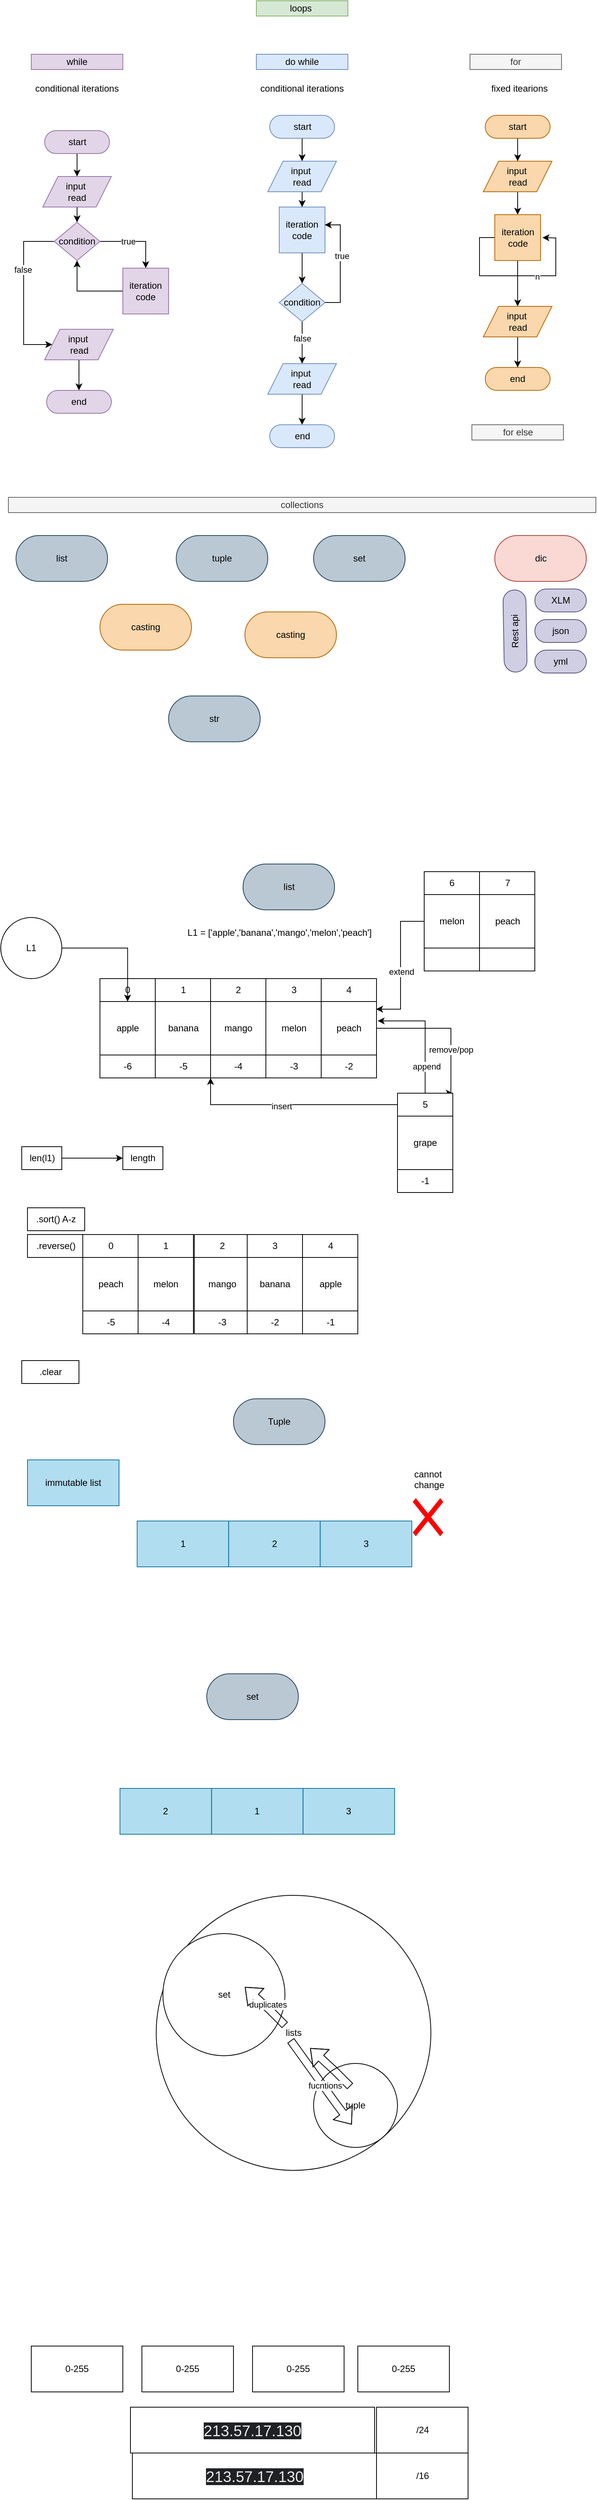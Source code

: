 <mxfile version="26.0.4">
  <diagram name="Page-1" id="ZR2IBsVLnwtf3MsfpTM8">
    <mxGraphModel dx="2389" dy="1680" grid="1" gridSize="10" guides="1" tooltips="1" connect="1" arrows="1" fold="1" page="1" pageScale="1" pageWidth="850" pageHeight="1100" math="0" shadow="0">
      <root>
        <mxCell id="0" />
        <mxCell id="1" parent="0" />
        <mxCell id="Z99bt3ekidvF5mvnGr2a-1" value="loops&amp;nbsp;" style="rounded=0;whiteSpace=wrap;html=1;fillColor=#d5e8d4;strokeColor=#82b366;" vertex="1" parent="1">
          <mxGeometry x="365" y="20" width="120" height="20" as="geometry" />
        </mxCell>
        <mxCell id="Z99bt3ekidvF5mvnGr2a-2" value="while" style="rounded=0;whiteSpace=wrap;html=1;fillColor=#e1d5e7;strokeColor=#9673a6;" vertex="1" parent="1">
          <mxGeometry x="70" y="90" width="120" height="20" as="geometry" />
        </mxCell>
        <mxCell id="Z99bt3ekidvF5mvnGr2a-3" value="do while" style="rounded=0;whiteSpace=wrap;html=1;fillColor=#dae8fc;strokeColor=#6c8ebf;" vertex="1" parent="1">
          <mxGeometry x="365" y="90" width="120" height="20" as="geometry" />
        </mxCell>
        <mxCell id="Z99bt3ekidvF5mvnGr2a-4" value="for" style="rounded=0;whiteSpace=wrap;html=1;fillColor=#f5f5f5;strokeColor=#666666;fontColor=#333333;" vertex="1" parent="1">
          <mxGeometry x="645" y="90" width="120" height="20" as="geometry" />
        </mxCell>
        <mxCell id="Z99bt3ekidvF5mvnGr2a-5" value="fixed itearions" style="text;html=1;align=center;verticalAlign=middle;whiteSpace=wrap;rounded=0;" vertex="1" parent="1">
          <mxGeometry x="655" y="120" width="110" height="30" as="geometry" />
        </mxCell>
        <mxCell id="Z99bt3ekidvF5mvnGr2a-6" value="conditional iterations" style="text;html=1;align=center;verticalAlign=middle;whiteSpace=wrap;rounded=0;" vertex="1" parent="1">
          <mxGeometry x="65" y="120" width="130" height="30" as="geometry" />
        </mxCell>
        <mxCell id="Z99bt3ekidvF5mvnGr2a-7" value="conditional iterations" style="text;html=1;align=center;verticalAlign=middle;whiteSpace=wrap;rounded=0;" vertex="1" parent="1">
          <mxGeometry x="360" y="120" width="130" height="30" as="geometry" />
        </mxCell>
        <mxCell id="Z99bt3ekidvF5mvnGr2a-24" style="edgeStyle=orthogonalEdgeStyle;rounded=0;orthogonalLoop=1;jettySize=auto;html=1;entryX=0.5;entryY=0;entryDx=0;entryDy=0;" edge="1" parent="1" source="Z99bt3ekidvF5mvnGr2a-9" target="Z99bt3ekidvF5mvnGr2a-10">
          <mxGeometry relative="1" as="geometry" />
        </mxCell>
        <mxCell id="Z99bt3ekidvF5mvnGr2a-9" value="start" style="rounded=1;whiteSpace=wrap;html=1;arcSize=50;fillColor=#e1d5e7;strokeColor=#9673a6;" vertex="1" parent="1">
          <mxGeometry x="87.5" y="190" width="85" height="30" as="geometry" />
        </mxCell>
        <mxCell id="Z99bt3ekidvF5mvnGr2a-22" value="" style="edgeStyle=orthogonalEdgeStyle;rounded=0;orthogonalLoop=1;jettySize=auto;html=1;" edge="1" parent="1" source="Z99bt3ekidvF5mvnGr2a-10" target="Z99bt3ekidvF5mvnGr2a-12">
          <mxGeometry relative="1" as="geometry" />
        </mxCell>
        <mxCell id="Z99bt3ekidvF5mvnGr2a-10" value="input&amp;nbsp;&lt;br&gt;read" style="shape=parallelogram;perimeter=parallelogramPerimeter;whiteSpace=wrap;html=1;fixedSize=1;fillColor=#e1d5e7;strokeColor=#9673a6;" vertex="1" parent="1">
          <mxGeometry x="85" y="250" width="90" height="40" as="geometry" />
        </mxCell>
        <mxCell id="Z99bt3ekidvF5mvnGr2a-13" style="edgeStyle=orthogonalEdgeStyle;rounded=0;orthogonalLoop=1;jettySize=auto;html=1;" edge="1" parent="1" source="Z99bt3ekidvF5mvnGr2a-12" target="Z99bt3ekidvF5mvnGr2a-14">
          <mxGeometry relative="1" as="geometry">
            <mxPoint x="210" y="380" as="targetPoint" />
          </mxGeometry>
        </mxCell>
        <mxCell id="Z99bt3ekidvF5mvnGr2a-16" value="true" style="edgeLabel;html=1;align=center;verticalAlign=middle;resizable=0;points=[];" vertex="1" connectable="0" parent="Z99bt3ekidvF5mvnGr2a-13">
          <mxGeometry x="-0.228" relative="1" as="geometry">
            <mxPoint as="offset" />
          </mxGeometry>
        </mxCell>
        <mxCell id="Z99bt3ekidvF5mvnGr2a-17" style="edgeStyle=orthogonalEdgeStyle;rounded=0;orthogonalLoop=1;jettySize=auto;html=1;entryX=0;entryY=0.5;entryDx=0;entryDy=0;" edge="1" parent="1" source="Z99bt3ekidvF5mvnGr2a-12" target="Z99bt3ekidvF5mvnGr2a-18">
          <mxGeometry relative="1" as="geometry">
            <mxPoint x="70" y="470" as="targetPoint" />
            <Array as="points">
              <mxPoint x="60" y="335" />
              <mxPoint x="60" y="470" />
            </Array>
          </mxGeometry>
        </mxCell>
        <mxCell id="Z99bt3ekidvF5mvnGr2a-19" value="false" style="edgeLabel;html=1;align=center;verticalAlign=middle;resizable=0;points=[];" vertex="1" connectable="0" parent="Z99bt3ekidvF5mvnGr2a-17">
          <mxGeometry x="-0.275" y="-1" relative="1" as="geometry">
            <mxPoint as="offset" />
          </mxGeometry>
        </mxCell>
        <mxCell id="Z99bt3ekidvF5mvnGr2a-12" value="condition" style="rhombus;whiteSpace=wrap;html=1;fillColor=#e1d5e7;strokeColor=#9673a6;" vertex="1" parent="1">
          <mxGeometry x="100" y="310" width="60" height="50" as="geometry" />
        </mxCell>
        <mxCell id="Z99bt3ekidvF5mvnGr2a-15" style="edgeStyle=orthogonalEdgeStyle;rounded=0;orthogonalLoop=1;jettySize=auto;html=1;entryX=0.5;entryY=1;entryDx=0;entryDy=0;" edge="1" parent="1" source="Z99bt3ekidvF5mvnGr2a-14" target="Z99bt3ekidvF5mvnGr2a-12">
          <mxGeometry relative="1" as="geometry" />
        </mxCell>
        <mxCell id="Z99bt3ekidvF5mvnGr2a-14" value="iteration code" style="whiteSpace=wrap;html=1;aspect=fixed;fillColor=#e1d5e7;strokeColor=#9673a6;" vertex="1" parent="1">
          <mxGeometry x="190" y="370" width="60" height="60" as="geometry" />
        </mxCell>
        <mxCell id="Z99bt3ekidvF5mvnGr2a-21" value="" style="edgeStyle=orthogonalEdgeStyle;rounded=0;orthogonalLoop=1;jettySize=auto;html=1;" edge="1" parent="1" source="Z99bt3ekidvF5mvnGr2a-18" target="Z99bt3ekidvF5mvnGr2a-20">
          <mxGeometry relative="1" as="geometry" />
        </mxCell>
        <mxCell id="Z99bt3ekidvF5mvnGr2a-18" value="input&amp;nbsp;&lt;br&gt;read" style="shape=parallelogram;perimeter=parallelogramPerimeter;whiteSpace=wrap;html=1;fixedSize=1;fillColor=#e1d5e7;strokeColor=#9673a6;" vertex="1" parent="1">
          <mxGeometry x="87.5" y="450" width="90" height="40" as="geometry" />
        </mxCell>
        <mxCell id="Z99bt3ekidvF5mvnGr2a-20" value="end" style="rounded=1;whiteSpace=wrap;html=1;arcSize=50;fillColor=#e1d5e7;strokeColor=#9673a6;" vertex="1" parent="1">
          <mxGeometry x="90" y="530" width="85" height="30" as="geometry" />
        </mxCell>
        <mxCell id="Z99bt3ekidvF5mvnGr2a-25" style="edgeStyle=orthogonalEdgeStyle;rounded=0;orthogonalLoop=1;jettySize=auto;html=1;entryX=0.5;entryY=0;entryDx=0;entryDy=0;" edge="1" parent="1" source="Z99bt3ekidvF5mvnGr2a-26" target="Z99bt3ekidvF5mvnGr2a-28">
          <mxGeometry relative="1" as="geometry" />
        </mxCell>
        <mxCell id="Z99bt3ekidvF5mvnGr2a-26" value="start" style="rounded=1;whiteSpace=wrap;html=1;arcSize=50;fillColor=#dae8fc;strokeColor=#6c8ebf;" vertex="1" parent="1">
          <mxGeometry x="382.5" y="170" width="85" height="30" as="geometry" />
        </mxCell>
        <mxCell id="Z99bt3ekidvF5mvnGr2a-39" style="edgeStyle=orthogonalEdgeStyle;rounded=0;orthogonalLoop=1;jettySize=auto;html=1;entryX=0.5;entryY=0;entryDx=0;entryDy=0;" edge="1" parent="1" source="Z99bt3ekidvF5mvnGr2a-28" target="Z99bt3ekidvF5mvnGr2a-35">
          <mxGeometry relative="1" as="geometry" />
        </mxCell>
        <mxCell id="Z99bt3ekidvF5mvnGr2a-28" value="input&amp;nbsp;&lt;br&gt;read" style="shape=parallelogram;perimeter=parallelogramPerimeter;whiteSpace=wrap;html=1;fixedSize=1;fillColor=#dae8fc;strokeColor=#6c8ebf;" vertex="1" parent="1">
          <mxGeometry x="380" y="230" width="90" height="40" as="geometry" />
        </mxCell>
        <mxCell id="Z99bt3ekidvF5mvnGr2a-45" style="edgeStyle=orthogonalEdgeStyle;rounded=0;orthogonalLoop=1;jettySize=auto;html=1;entryX=0.5;entryY=0;entryDx=0;entryDy=0;" edge="1" parent="1" source="Z99bt3ekidvF5mvnGr2a-33" target="Z99bt3ekidvF5mvnGr2a-37">
          <mxGeometry relative="1" as="geometry" />
        </mxCell>
        <mxCell id="Z99bt3ekidvF5mvnGr2a-46" value="false" style="edgeLabel;html=1;align=center;verticalAlign=middle;resizable=0;points=[];" vertex="1" connectable="0" parent="Z99bt3ekidvF5mvnGr2a-45">
          <mxGeometry x="-0.224" relative="1" as="geometry">
            <mxPoint as="offset" />
          </mxGeometry>
        </mxCell>
        <mxCell id="Z99bt3ekidvF5mvnGr2a-33" value="condition" style="rhombus;whiteSpace=wrap;html=1;fillColor=#dae8fc;strokeColor=#6c8ebf;" vertex="1" parent="1">
          <mxGeometry x="395" y="390" width="60" height="50" as="geometry" />
        </mxCell>
        <mxCell id="Z99bt3ekidvF5mvnGr2a-41" style="edgeStyle=orthogonalEdgeStyle;rounded=0;orthogonalLoop=1;jettySize=auto;html=1;entryX=0.5;entryY=0;entryDx=0;entryDy=0;" edge="1" parent="1" source="Z99bt3ekidvF5mvnGr2a-35" target="Z99bt3ekidvF5mvnGr2a-33">
          <mxGeometry relative="1" as="geometry" />
        </mxCell>
        <mxCell id="Z99bt3ekidvF5mvnGr2a-35" value="iteration code" style="whiteSpace=wrap;html=1;aspect=fixed;fillColor=#dae8fc;strokeColor=#6c8ebf;" vertex="1" parent="1">
          <mxGeometry x="395" y="290" width="60" height="60" as="geometry" />
        </mxCell>
        <mxCell id="Z99bt3ekidvF5mvnGr2a-36" value="" style="edgeStyle=orthogonalEdgeStyle;rounded=0;orthogonalLoop=1;jettySize=auto;html=1;" edge="1" parent="1" source="Z99bt3ekidvF5mvnGr2a-37" target="Z99bt3ekidvF5mvnGr2a-38">
          <mxGeometry relative="1" as="geometry" />
        </mxCell>
        <mxCell id="Z99bt3ekidvF5mvnGr2a-37" value="input&amp;nbsp;&lt;br&gt;read" style="shape=parallelogram;perimeter=parallelogramPerimeter;whiteSpace=wrap;html=1;fixedSize=1;fillColor=#dae8fc;strokeColor=#6c8ebf;" vertex="1" parent="1">
          <mxGeometry x="380" y="495" width="90" height="40" as="geometry" />
        </mxCell>
        <mxCell id="Z99bt3ekidvF5mvnGr2a-38" value="end" style="rounded=1;whiteSpace=wrap;html=1;arcSize=50;fillColor=#dae8fc;strokeColor=#6c8ebf;" vertex="1" parent="1">
          <mxGeometry x="382.5" y="575" width="85" height="30" as="geometry" />
        </mxCell>
        <mxCell id="Z99bt3ekidvF5mvnGr2a-42" style="edgeStyle=orthogonalEdgeStyle;rounded=0;orthogonalLoop=1;jettySize=auto;html=1;entryX=0.994;entryY=0.389;entryDx=0;entryDy=0;entryPerimeter=0;" edge="1" parent="1" source="Z99bt3ekidvF5mvnGr2a-33" target="Z99bt3ekidvF5mvnGr2a-35">
          <mxGeometry relative="1" as="geometry">
            <Array as="points">
              <mxPoint x="475" y="415" />
              <mxPoint x="475" y="313" />
            </Array>
          </mxGeometry>
        </mxCell>
        <mxCell id="Z99bt3ekidvF5mvnGr2a-43" value="true" style="edgeLabel;html=1;align=center;verticalAlign=middle;resizable=0;points=[];" vertex="1" connectable="0" parent="Z99bt3ekidvF5mvnGr2a-42">
          <mxGeometry x="0.149" y="-2" relative="1" as="geometry">
            <mxPoint as="offset" />
          </mxGeometry>
        </mxCell>
        <mxCell id="Z99bt3ekidvF5mvnGr2a-47" style="edgeStyle=orthogonalEdgeStyle;rounded=0;orthogonalLoop=1;jettySize=auto;html=1;entryX=0.5;entryY=0;entryDx=0;entryDy=0;" edge="1" parent="1" source="Z99bt3ekidvF5mvnGr2a-48" target="Z99bt3ekidvF5mvnGr2a-50">
          <mxGeometry relative="1" as="geometry" />
        </mxCell>
        <mxCell id="Z99bt3ekidvF5mvnGr2a-48" value="start" style="rounded=1;whiteSpace=wrap;html=1;arcSize=50;fillColor=#fad7ac;strokeColor=#b46504;" vertex="1" parent="1">
          <mxGeometry x="665" y="170" width="85" height="30" as="geometry" />
        </mxCell>
        <mxCell id="Z99bt3ekidvF5mvnGr2a-49" style="edgeStyle=orthogonalEdgeStyle;rounded=0;orthogonalLoop=1;jettySize=auto;html=1;entryX=0.5;entryY=0;entryDx=0;entryDy=0;" edge="1" parent="1" source="Z99bt3ekidvF5mvnGr2a-50" target="Z99bt3ekidvF5mvnGr2a-55">
          <mxGeometry relative="1" as="geometry" />
        </mxCell>
        <mxCell id="Z99bt3ekidvF5mvnGr2a-50" value="input&amp;nbsp;&lt;br&gt;read" style="shape=parallelogram;perimeter=parallelogramPerimeter;whiteSpace=wrap;html=1;fixedSize=1;fillColor=#fad7ac;strokeColor=#b46504;" vertex="1" parent="1">
          <mxGeometry x="662.5" y="230" width="90" height="40" as="geometry" />
        </mxCell>
        <mxCell id="Z99bt3ekidvF5mvnGr2a-62" style="edgeStyle=orthogonalEdgeStyle;rounded=0;orthogonalLoop=1;jettySize=auto;html=1;" edge="1" parent="1" source="Z99bt3ekidvF5mvnGr2a-55" target="Z99bt3ekidvF5mvnGr2a-57">
          <mxGeometry relative="1" as="geometry" />
        </mxCell>
        <mxCell id="Z99bt3ekidvF5mvnGr2a-63" style="edgeStyle=orthogonalEdgeStyle;rounded=0;orthogonalLoop=1;jettySize=auto;html=1;exitX=0;exitY=0.5;exitDx=0;exitDy=0;" edge="1" parent="1" source="Z99bt3ekidvF5mvnGr2a-55">
          <mxGeometry relative="1" as="geometry">
            <mxPoint x="740" y="330" as="targetPoint" />
          </mxGeometry>
        </mxCell>
        <mxCell id="Z99bt3ekidvF5mvnGr2a-64" value="n" style="edgeLabel;html=1;align=center;verticalAlign=middle;resizable=0;points=[];" vertex="1" connectable="0" parent="Z99bt3ekidvF5mvnGr2a-63">
          <mxGeometry x="0.226" y="-1" relative="1" as="geometry">
            <mxPoint as="offset" />
          </mxGeometry>
        </mxCell>
        <mxCell id="Z99bt3ekidvF5mvnGr2a-55" value="iteration code" style="whiteSpace=wrap;html=1;aspect=fixed;fillColor=#fad7ac;strokeColor=#b46504;" vertex="1" parent="1">
          <mxGeometry x="677.5" y="300" width="60" height="60" as="geometry" />
        </mxCell>
        <mxCell id="Z99bt3ekidvF5mvnGr2a-56" value="" style="edgeStyle=orthogonalEdgeStyle;rounded=0;orthogonalLoop=1;jettySize=auto;html=1;" edge="1" parent="1" source="Z99bt3ekidvF5mvnGr2a-57" target="Z99bt3ekidvF5mvnGr2a-58">
          <mxGeometry relative="1" as="geometry" />
        </mxCell>
        <mxCell id="Z99bt3ekidvF5mvnGr2a-57" value="input&amp;nbsp;&lt;br&gt;read" style="shape=parallelogram;perimeter=parallelogramPerimeter;whiteSpace=wrap;html=1;fixedSize=1;fillColor=#fad7ac;strokeColor=#b46504;" vertex="1" parent="1">
          <mxGeometry x="662.5" y="420" width="90" height="40" as="geometry" />
        </mxCell>
        <mxCell id="Z99bt3ekidvF5mvnGr2a-58" value="end" style="rounded=1;whiteSpace=wrap;html=1;arcSize=50;fillColor=#fad7ac;strokeColor=#b46504;" vertex="1" parent="1">
          <mxGeometry x="665" y="500" width="85" height="30" as="geometry" />
        </mxCell>
        <mxCell id="Z99bt3ekidvF5mvnGr2a-65" value="for else" style="rounded=0;whiteSpace=wrap;html=1;fillColor=#f5f5f5;strokeColor=#666666;fontColor=#333333;" vertex="1" parent="1">
          <mxGeometry x="647.5" y="575" width="120" height="20" as="geometry" />
        </mxCell>
        <mxCell id="Z99bt3ekidvF5mvnGr2a-66" value="collections" style="rounded=0;whiteSpace=wrap;html=1;fillColor=#f5f5f5;strokeColor=#666666;fontColor=#333333;" vertex="1" parent="1">
          <mxGeometry x="40" y="670" width="770" height="20" as="geometry" />
        </mxCell>
        <mxCell id="Z99bt3ekidvF5mvnGr2a-67" value="list" style="rounded=1;whiteSpace=wrap;html=1;arcSize=50;fillColor=#bac8d3;strokeColor=#23445d;" vertex="1" parent="1">
          <mxGeometry x="50" y="720" width="120" height="60" as="geometry" />
        </mxCell>
        <mxCell id="Z99bt3ekidvF5mvnGr2a-68" value="tuple" style="rounded=1;whiteSpace=wrap;html=1;arcSize=50;fillColor=#bac8d3;strokeColor=#23445d;" vertex="1" parent="1">
          <mxGeometry x="260" y="720" width="120" height="60" as="geometry" />
        </mxCell>
        <mxCell id="Z99bt3ekidvF5mvnGr2a-69" value="set" style="rounded=1;whiteSpace=wrap;html=1;arcSize=50;fillColor=#bac8d3;strokeColor=#23445d;" vertex="1" parent="1">
          <mxGeometry x="440" y="720" width="120" height="60" as="geometry" />
        </mxCell>
        <mxCell id="Z99bt3ekidvF5mvnGr2a-70" value="dic" style="rounded=1;whiteSpace=wrap;html=1;arcSize=50;fillColor=#fad9d5;strokeColor=#ae4132;" vertex="1" parent="1">
          <mxGeometry x="677.5" y="720" width="120" height="60" as="geometry" />
        </mxCell>
        <mxCell id="Z99bt3ekidvF5mvnGr2a-71" value="casting" style="rounded=1;whiteSpace=wrap;html=1;arcSize=50;fillColor=#fad7ac;strokeColor=#b46504;" vertex="1" parent="1">
          <mxGeometry x="160" y="810" width="120" height="60" as="geometry" />
        </mxCell>
        <mxCell id="Z99bt3ekidvF5mvnGr2a-72" value="casting" style="rounded=1;whiteSpace=wrap;html=1;arcSize=50;fillColor=#fad7ac;strokeColor=#b46504;" vertex="1" parent="1">
          <mxGeometry x="350" y="820" width="120" height="60" as="geometry" />
        </mxCell>
        <mxCell id="Z99bt3ekidvF5mvnGr2a-73" value="str" style="rounded=1;whiteSpace=wrap;html=1;arcSize=50;fillColor=#bac8d3;strokeColor=#23445d;" vertex="1" parent="1">
          <mxGeometry x="250" y="930" width="120" height="60" as="geometry" />
        </mxCell>
        <mxCell id="Z99bt3ekidvF5mvnGr2a-74" value="XLM" style="rounded=1;whiteSpace=wrap;html=1;arcSize=50;fillColor=#d0cee2;strokeColor=#56517e;" vertex="1" parent="1">
          <mxGeometry x="730" y="790" width="67.5" height="30" as="geometry" />
        </mxCell>
        <mxCell id="Z99bt3ekidvF5mvnGr2a-76" value="json" style="rounded=1;whiteSpace=wrap;html=1;arcSize=50;fillColor=#d0cee2;strokeColor=#56517e;" vertex="1" parent="1">
          <mxGeometry x="730" y="830" width="67.5" height="30" as="geometry" />
        </mxCell>
        <mxCell id="Z99bt3ekidvF5mvnGr2a-77" value="yml" style="rounded=1;whiteSpace=wrap;html=1;arcSize=50;fillColor=#d0cee2;strokeColor=#56517e;" vertex="1" parent="1">
          <mxGeometry x="730" y="870" width="67.5" height="30" as="geometry" />
        </mxCell>
        <mxCell id="Z99bt3ekidvF5mvnGr2a-78" value="Rest api" style="rounded=1;whiteSpace=wrap;html=1;arcSize=50;fillColor=#d0cee2;strokeColor=#56517e;rotation=-91;" vertex="1" parent="1">
          <mxGeometry x="650.35" y="830" width="107.5" height="30" as="geometry" />
        </mxCell>
        <mxCell id="Z99bt3ekidvF5mvnGr2a-79" value="list" style="rounded=1;whiteSpace=wrap;html=1;arcSize=50;fillColor=#bac8d3;strokeColor=#23445d;" vertex="1" parent="1">
          <mxGeometry x="347.5" y="1150" width="120" height="60" as="geometry" />
        </mxCell>
        <mxCell id="Z99bt3ekidvF5mvnGr2a-82" value="mango" style="rounded=0;whiteSpace=wrap;html=1;" vertex="1" parent="1">
          <mxGeometry x="305" y="1330" width="72.5" height="70" as="geometry" />
        </mxCell>
        <mxCell id="Z99bt3ekidvF5mvnGr2a-83" value="&lt;meta charset=&quot;utf-8&quot;&gt;&lt;span style=&quot;color: rgb(0, 0, 0); font-family: Helvetica; font-size: 12px; font-style: normal; font-variant-ligatures: normal; font-variant-caps: normal; font-weight: 400; letter-spacing: normal; orphans: 2; text-align: center; text-indent: 0px; text-transform: none; widows: 2; word-spacing: 0px; -webkit-text-stroke-width: 0px; white-space: normal; background-color: rgb(251, 251, 251); text-decoration-thickness: initial; text-decoration-style: initial; text-decoration-color: initial; display: inline !important; float: none;&quot;&gt;apple&lt;/span&gt;" style="rounded=0;whiteSpace=wrap;html=1;" vertex="1" parent="1">
          <mxGeometry x="160" y="1330" width="72.5" height="70" as="geometry" />
        </mxCell>
        <mxCell id="Z99bt3ekidvF5mvnGr2a-85" value="&lt;meta charset=&quot;utf-8&quot;&gt;&lt;span style=&quot;color: rgb(0, 0, 0); font-family: Helvetica; font-size: 12px; font-style: normal; font-variant-ligatures: normal; font-variant-caps: normal; font-weight: 400; letter-spacing: normal; orphans: 2; text-align: center; text-indent: 0px; text-transform: none; widows: 2; word-spacing: 0px; -webkit-text-stroke-width: 0px; white-space: normal; background-color: rgb(251, 251, 251); text-decoration-thickness: initial; text-decoration-style: initial; text-decoration-color: initial; display: inline !important; float: none;&quot;&gt;banana&lt;/span&gt;" style="rounded=0;whiteSpace=wrap;html=1;" vertex="1" parent="1">
          <mxGeometry x="232.5" y="1330" width="72.5" height="70" as="geometry" />
        </mxCell>
        <mxCell id="Z99bt3ekidvF5mvnGr2a-87" value="melon" style="rounded=0;whiteSpace=wrap;html=1;" vertex="1" parent="1">
          <mxGeometry x="377.5" y="1330" width="72.5" height="70" as="geometry" />
        </mxCell>
        <mxCell id="Z99bt3ekidvF5mvnGr2a-112" style="edgeStyle=orthogonalEdgeStyle;rounded=0;orthogonalLoop=1;jettySize=auto;html=1;entryX=1;entryY=0;entryDx=0;entryDy=0;" edge="1" parent="1" source="Z99bt3ekidvF5mvnGr2a-88" target="Z99bt3ekidvF5mvnGr2a-108">
          <mxGeometry relative="1" as="geometry">
            <Array as="points">
              <mxPoint x="620" y="1365" />
              <mxPoint x="620" y="1450" />
            </Array>
          </mxGeometry>
        </mxCell>
        <mxCell id="Z99bt3ekidvF5mvnGr2a-113" value="remove/pop" style="edgeLabel;html=1;align=center;verticalAlign=middle;resizable=0;points=[];" vertex="1" connectable="0" parent="Z99bt3ekidvF5mvnGr2a-112">
          <mxGeometry x="0.356" relative="1" as="geometry">
            <mxPoint as="offset" />
          </mxGeometry>
        </mxCell>
        <mxCell id="Z99bt3ekidvF5mvnGr2a-88" value="&lt;meta charset=&quot;utf-8&quot;&gt;&lt;span style=&quot;color: rgb(0, 0, 0); font-family: Helvetica; font-size: 12px; font-style: normal; font-variant-ligatures: normal; font-variant-caps: normal; font-weight: 400; letter-spacing: normal; orphans: 2; text-align: center; text-indent: 0px; text-transform: none; widows: 2; word-spacing: 0px; -webkit-text-stroke-width: 0px; white-space: normal; background-color: rgb(251, 251, 251); text-decoration-thickness: initial; text-decoration-style: initial; text-decoration-color: initial; display: inline !important; float: none;&quot;&gt;peach&lt;/span&gt;" style="rounded=0;whiteSpace=wrap;html=1;" vertex="1" parent="1">
          <mxGeometry x="450" y="1330" width="72.5" height="70" as="geometry" />
        </mxCell>
        <mxCell id="Z99bt3ekidvF5mvnGr2a-89" value="2" style="rounded=0;whiteSpace=wrap;html=1;" vertex="1" parent="1">
          <mxGeometry x="305" y="1300" width="72.5" height="30" as="geometry" />
        </mxCell>
        <mxCell id="Z99bt3ekidvF5mvnGr2a-90" value="0" style="rounded=0;whiteSpace=wrap;html=1;" vertex="1" parent="1">
          <mxGeometry x="160" y="1300" width="72.5" height="30" as="geometry" />
        </mxCell>
        <mxCell id="Z99bt3ekidvF5mvnGr2a-91" value="1" style="rounded=0;whiteSpace=wrap;html=1;" vertex="1" parent="1">
          <mxGeometry x="232.5" y="1300" width="72.5" height="30" as="geometry" />
        </mxCell>
        <mxCell id="Z99bt3ekidvF5mvnGr2a-93" value="3" style="rounded=0;whiteSpace=wrap;html=1;" vertex="1" parent="1">
          <mxGeometry x="377.5" y="1300" width="72.5" height="30" as="geometry" />
        </mxCell>
        <mxCell id="Z99bt3ekidvF5mvnGr2a-94" value="4" style="rounded=0;whiteSpace=wrap;html=1;" vertex="1" parent="1">
          <mxGeometry x="450" y="1300" width="72.5" height="30" as="geometry" />
        </mxCell>
        <mxCell id="Z99bt3ekidvF5mvnGr2a-95" value="-4" style="rounded=0;whiteSpace=wrap;html=1;" vertex="1" parent="1">
          <mxGeometry x="305" y="1400" width="72.5" height="30" as="geometry" />
        </mxCell>
        <mxCell id="Z99bt3ekidvF5mvnGr2a-96" value="-6" style="rounded=0;whiteSpace=wrap;html=1;" vertex="1" parent="1">
          <mxGeometry x="160" y="1400" width="72.5" height="30" as="geometry" />
        </mxCell>
        <mxCell id="Z99bt3ekidvF5mvnGr2a-97" value="-5" style="rounded=0;whiteSpace=wrap;html=1;" vertex="1" parent="1">
          <mxGeometry x="232.5" y="1400" width="72.5" height="30" as="geometry" />
        </mxCell>
        <mxCell id="Z99bt3ekidvF5mvnGr2a-99" value="-3" style="rounded=0;whiteSpace=wrap;html=1;" vertex="1" parent="1">
          <mxGeometry x="377.5" y="1400" width="72.5" height="30" as="geometry" />
        </mxCell>
        <mxCell id="Z99bt3ekidvF5mvnGr2a-100" value="-2" style="rounded=0;whiteSpace=wrap;html=1;" vertex="1" parent="1">
          <mxGeometry x="450" y="1400" width="72.5" height="30" as="geometry" />
        </mxCell>
        <mxCell id="Z99bt3ekidvF5mvnGr2a-101" value="L1 = [&#39;apple&#39;,&#39;banana&#39;,&#39;mango&#39;,&#39;melon&#39;,&#39;peach&#39;]" style="text;html=1;align=center;verticalAlign=middle;whiteSpace=wrap;rounded=0;" vertex="1" parent="1">
          <mxGeometry x="232.5" y="1220" width="325" height="40" as="geometry" />
        </mxCell>
        <mxCell id="Z99bt3ekidvF5mvnGr2a-103" style="edgeStyle=orthogonalEdgeStyle;rounded=0;orthogonalLoop=1;jettySize=auto;html=1;" edge="1" parent="1" source="Z99bt3ekidvF5mvnGr2a-102" target="Z99bt3ekidvF5mvnGr2a-83">
          <mxGeometry relative="1" as="geometry" />
        </mxCell>
        <mxCell id="Z99bt3ekidvF5mvnGr2a-102" value="L1" style="ellipse;whiteSpace=wrap;html=1;aspect=fixed;" vertex="1" parent="1">
          <mxGeometry x="30" y="1220" width="80" height="80" as="geometry" />
        </mxCell>
        <mxCell id="Z99bt3ekidvF5mvnGr2a-107" value="&lt;span style=&quot;color: rgb(0, 0, 0); font-family: Helvetica; font-size: 12px; font-style: normal; font-variant-ligatures: normal; font-variant-caps: normal; font-weight: 400; letter-spacing: normal; orphans: 2; text-align: center; text-indent: 0px; text-transform: none; widows: 2; word-spacing: 0px; -webkit-text-stroke-width: 0px; white-space: normal; background-color: rgb(251, 251, 251); text-decoration-thickness: initial; text-decoration-style: initial; text-decoration-color: initial; float: none; display: inline !important;&quot;&gt;grape&lt;/span&gt;" style="rounded=0;whiteSpace=wrap;html=1;" vertex="1" parent="1">
          <mxGeometry x="550" y="1480" width="72.5" height="70" as="geometry" />
        </mxCell>
        <mxCell id="Z99bt3ekidvF5mvnGr2a-114" style="edgeStyle=orthogonalEdgeStyle;rounded=0;orthogonalLoop=1;jettySize=auto;html=1;entryX=0;entryY=1;entryDx=0;entryDy=0;" edge="1" parent="1" source="Z99bt3ekidvF5mvnGr2a-108" target="Z99bt3ekidvF5mvnGr2a-95">
          <mxGeometry relative="1" as="geometry" />
        </mxCell>
        <mxCell id="Z99bt3ekidvF5mvnGr2a-115" value="insert" style="edgeLabel;html=1;align=center;verticalAlign=middle;resizable=0;points=[];" vertex="1" connectable="0" parent="Z99bt3ekidvF5mvnGr2a-114">
          <mxGeometry x="0.087" y="2" relative="1" as="geometry">
            <mxPoint as="offset" />
          </mxGeometry>
        </mxCell>
        <mxCell id="Z99bt3ekidvF5mvnGr2a-108" value="5" style="rounded=0;whiteSpace=wrap;html=1;" vertex="1" parent="1">
          <mxGeometry x="550" y="1450" width="72.5" height="30" as="geometry" />
        </mxCell>
        <mxCell id="Z99bt3ekidvF5mvnGr2a-109" value="-1" style="rounded=0;whiteSpace=wrap;html=1;" vertex="1" parent="1">
          <mxGeometry x="550" y="1550" width="72.5" height="30" as="geometry" />
        </mxCell>
        <mxCell id="Z99bt3ekidvF5mvnGr2a-110" style="edgeStyle=orthogonalEdgeStyle;rounded=0;orthogonalLoop=1;jettySize=auto;html=1;entryX=1.021;entryY=0.363;entryDx=0;entryDy=0;entryPerimeter=0;" edge="1" parent="1" source="Z99bt3ekidvF5mvnGr2a-108" target="Z99bt3ekidvF5mvnGr2a-88">
          <mxGeometry relative="1" as="geometry">
            <Array as="points">
              <mxPoint x="586" y="1355" />
            </Array>
          </mxGeometry>
        </mxCell>
        <mxCell id="Z99bt3ekidvF5mvnGr2a-111" value="append" style="edgeLabel;html=1;align=center;verticalAlign=middle;resizable=0;points=[];" vertex="1" connectable="0" parent="Z99bt3ekidvF5mvnGr2a-110">
          <mxGeometry x="-0.145" y="-1" relative="1" as="geometry">
            <mxPoint y="32" as="offset" />
          </mxGeometry>
        </mxCell>
        <mxCell id="Z99bt3ekidvF5mvnGr2a-116" value="melon" style="rounded=0;whiteSpace=wrap;html=1;" vertex="1" parent="1">
          <mxGeometry x="585" y="1190" width="72.5" height="70" as="geometry" />
        </mxCell>
        <mxCell id="Z99bt3ekidvF5mvnGr2a-117" value="&lt;meta charset=&quot;utf-8&quot;&gt;&lt;span style=&quot;color: rgb(0, 0, 0); font-family: Helvetica; font-size: 12px; font-style: normal; font-variant-ligatures: normal; font-variant-caps: normal; font-weight: 400; letter-spacing: normal; orphans: 2; text-align: center; text-indent: 0px; text-transform: none; widows: 2; word-spacing: 0px; -webkit-text-stroke-width: 0px; white-space: normal; background-color: rgb(251, 251, 251); text-decoration-thickness: initial; text-decoration-style: initial; text-decoration-color: initial; display: inline !important; float: none;&quot;&gt;peach&lt;/span&gt;" style="rounded=0;whiteSpace=wrap;html=1;" vertex="1" parent="1">
          <mxGeometry x="657.5" y="1190" width="72.5" height="70" as="geometry" />
        </mxCell>
        <mxCell id="Z99bt3ekidvF5mvnGr2a-118" value="6" style="rounded=0;whiteSpace=wrap;html=1;" vertex="1" parent="1">
          <mxGeometry x="585" y="1160" width="72.5" height="30" as="geometry" />
        </mxCell>
        <mxCell id="Z99bt3ekidvF5mvnGr2a-119" value="7" style="rounded=0;whiteSpace=wrap;html=1;" vertex="1" parent="1">
          <mxGeometry x="657.5" y="1160" width="72.5" height="30" as="geometry" />
        </mxCell>
        <mxCell id="Z99bt3ekidvF5mvnGr2a-120" value="" style="rounded=0;whiteSpace=wrap;html=1;" vertex="1" parent="1">
          <mxGeometry x="585" y="1260" width="72.5" height="30" as="geometry" />
        </mxCell>
        <mxCell id="Z99bt3ekidvF5mvnGr2a-121" value="" style="rounded=0;whiteSpace=wrap;html=1;" vertex="1" parent="1">
          <mxGeometry x="657.5" y="1260" width="72.5" height="30" as="geometry" />
        </mxCell>
        <mxCell id="Z99bt3ekidvF5mvnGr2a-122" style="edgeStyle=orthogonalEdgeStyle;rounded=0;orthogonalLoop=1;jettySize=auto;html=1;" edge="1" parent="1" source="Z99bt3ekidvF5mvnGr2a-116">
          <mxGeometry relative="1" as="geometry">
            <mxPoint x="522" y="1340" as="targetPoint" />
            <Array as="points">
              <mxPoint x="554" y="1225" />
              <mxPoint x="554" y="1340" />
              <mxPoint x="522" y="1340" />
            </Array>
          </mxGeometry>
        </mxCell>
        <mxCell id="Z99bt3ekidvF5mvnGr2a-123" value="extend" style="edgeLabel;html=1;align=center;verticalAlign=middle;resizable=0;points=[];" vertex="1" connectable="0" parent="Z99bt3ekidvF5mvnGr2a-122">
          <mxGeometry x="0.084" y="1" relative="1" as="geometry">
            <mxPoint as="offset" />
          </mxGeometry>
        </mxCell>
        <mxCell id="Z99bt3ekidvF5mvnGr2a-127" value="" style="edgeStyle=orthogonalEdgeStyle;rounded=0;orthogonalLoop=1;jettySize=auto;html=1;" edge="1" parent="1" source="Z99bt3ekidvF5mvnGr2a-124" target="Z99bt3ekidvF5mvnGr2a-126">
          <mxGeometry relative="1" as="geometry" />
        </mxCell>
        <mxCell id="Z99bt3ekidvF5mvnGr2a-124" value="len(l1)" style="rounded=0;whiteSpace=wrap;html=1;" vertex="1" parent="1">
          <mxGeometry x="57.5" y="1520" width="52.5" height="30" as="geometry" />
        </mxCell>
        <mxCell id="Z99bt3ekidvF5mvnGr2a-126" value="length" style="rounded=0;whiteSpace=wrap;html=1;" vertex="1" parent="1">
          <mxGeometry x="190" y="1520" width="52.5" height="30" as="geometry" />
        </mxCell>
        <mxCell id="Z99bt3ekidvF5mvnGr2a-128" value=".sort() A-z" style="rounded=0;whiteSpace=wrap;html=1;" vertex="1" parent="1">
          <mxGeometry x="65" y="1600" width="75" height="30" as="geometry" />
        </mxCell>
        <mxCell id="Z99bt3ekidvF5mvnGr2a-129" value=".reverse()" style="rounded=0;whiteSpace=wrap;html=1;" vertex="1" parent="1">
          <mxGeometry x="65" y="1635" width="75" height="30" as="geometry" />
        </mxCell>
        <mxCell id="Z99bt3ekidvF5mvnGr2a-146" value="&lt;meta charset=&quot;utf-8&quot;&gt;&lt;span style=&quot;color: rgb(0, 0, 0); font-family: Helvetica; font-size: 12px; font-style: normal; font-variant-ligatures: normal; font-variant-caps: normal; font-weight: 400; letter-spacing: normal; orphans: 2; text-align: center; text-indent: 0px; text-transform: none; widows: 2; word-spacing: 0px; -webkit-text-stroke-width: 0px; white-space: normal; background-color: rgb(251, 251, 251); text-decoration-thickness: initial; text-decoration-style: initial; text-decoration-color: initial; display: inline !important; float: none;&quot;&gt;peach&lt;/span&gt;" style="rounded=0;whiteSpace=wrap;html=1;" vertex="1" parent="1">
          <mxGeometry x="137.5" y="1665" width="72.5" height="70" as="geometry" />
        </mxCell>
        <mxCell id="Z99bt3ekidvF5mvnGr2a-147" value="0" style="rounded=0;whiteSpace=wrap;html=1;" vertex="1" parent="1">
          <mxGeometry x="137.5" y="1635" width="72.5" height="30" as="geometry" />
        </mxCell>
        <mxCell id="Z99bt3ekidvF5mvnGr2a-148" value="-5" style="rounded=0;whiteSpace=wrap;html=1;" vertex="1" parent="1">
          <mxGeometry x="137.5" y="1735" width="72.5" height="30" as="geometry" />
        </mxCell>
        <mxCell id="Z99bt3ekidvF5mvnGr2a-158" value="melon" style="rounded=0;whiteSpace=wrap;html=1;" vertex="1" parent="1">
          <mxGeometry x="210" y="1665" width="72.5" height="70" as="geometry" />
        </mxCell>
        <mxCell id="Z99bt3ekidvF5mvnGr2a-159" value="1" style="rounded=0;whiteSpace=wrap;html=1;" vertex="1" parent="1">
          <mxGeometry x="210" y="1635" width="72.5" height="30" as="geometry" />
        </mxCell>
        <mxCell id="Z99bt3ekidvF5mvnGr2a-160" value="-4" style="rounded=0;whiteSpace=wrap;html=1;" vertex="1" parent="1">
          <mxGeometry x="210" y="1735" width="72.5" height="30" as="geometry" />
        </mxCell>
        <mxCell id="Z99bt3ekidvF5mvnGr2a-161" value="mango" style="rounded=0;whiteSpace=wrap;html=1;" vertex="1" parent="1">
          <mxGeometry x="283.75" y="1665" width="72.5" height="70" as="geometry" />
        </mxCell>
        <mxCell id="Z99bt3ekidvF5mvnGr2a-162" value="2" style="rounded=0;whiteSpace=wrap;html=1;" vertex="1" parent="1">
          <mxGeometry x="283.75" y="1635" width="72.5" height="30" as="geometry" />
        </mxCell>
        <mxCell id="Z99bt3ekidvF5mvnGr2a-163" value="-3" style="rounded=0;whiteSpace=wrap;html=1;" vertex="1" parent="1">
          <mxGeometry x="283.75" y="1735" width="72.5" height="30" as="geometry" />
        </mxCell>
        <mxCell id="Z99bt3ekidvF5mvnGr2a-164" value="&lt;meta charset=&quot;utf-8&quot;&gt;&lt;span style=&quot;color: rgb(0, 0, 0); font-family: Helvetica; font-size: 12px; font-style: normal; font-variant-ligatures: normal; font-variant-caps: normal; font-weight: 400; letter-spacing: normal; orphans: 2; text-align: center; text-indent: 0px; text-transform: none; widows: 2; word-spacing: 0px; -webkit-text-stroke-width: 0px; white-space: normal; background-color: rgb(251, 251, 251); text-decoration-thickness: initial; text-decoration-style: initial; text-decoration-color: initial; display: inline !important; float: none;&quot;&gt;banana&lt;/span&gt;" style="rounded=0;whiteSpace=wrap;html=1;" vertex="1" parent="1">
          <mxGeometry x="353" y="1665" width="72.5" height="70" as="geometry" />
        </mxCell>
        <mxCell id="Z99bt3ekidvF5mvnGr2a-165" value="3" style="rounded=0;whiteSpace=wrap;html=1;" vertex="1" parent="1">
          <mxGeometry x="353" y="1635" width="72.5" height="30" as="geometry" />
        </mxCell>
        <mxCell id="Z99bt3ekidvF5mvnGr2a-166" value="-2" style="rounded=0;whiteSpace=wrap;html=1;" vertex="1" parent="1">
          <mxGeometry x="353" y="1735" width="72.5" height="30" as="geometry" />
        </mxCell>
        <mxCell id="Z99bt3ekidvF5mvnGr2a-167" value="&lt;meta charset=&quot;utf-8&quot;&gt;&lt;span style=&quot;color: rgb(0, 0, 0); font-family: Helvetica; font-size: 12px; font-style: normal; font-variant-ligatures: normal; font-variant-caps: normal; font-weight: 400; letter-spacing: normal; orphans: 2; text-align: center; text-indent: 0px; text-transform: none; widows: 2; word-spacing: 0px; -webkit-text-stroke-width: 0px; white-space: normal; background-color: rgb(251, 251, 251); text-decoration-thickness: initial; text-decoration-style: initial; text-decoration-color: initial; display: inline !important; float: none;&quot;&gt;apple&lt;/span&gt;" style="rounded=0;whiteSpace=wrap;html=1;" vertex="1" parent="1">
          <mxGeometry x="425.5" y="1665" width="72.5" height="70" as="geometry" />
        </mxCell>
        <mxCell id="Z99bt3ekidvF5mvnGr2a-168" value="4" style="rounded=0;whiteSpace=wrap;html=1;" vertex="1" parent="1">
          <mxGeometry x="425.5" y="1635" width="72.5" height="30" as="geometry" />
        </mxCell>
        <mxCell id="Z99bt3ekidvF5mvnGr2a-169" value="-1" style="rounded=0;whiteSpace=wrap;html=1;" vertex="1" parent="1">
          <mxGeometry x="425.5" y="1735" width="72.5" height="30" as="geometry" />
        </mxCell>
        <mxCell id="Z99bt3ekidvF5mvnGr2a-170" value=".clear" style="rounded=0;whiteSpace=wrap;html=1;" vertex="1" parent="1">
          <mxGeometry x="57.5" y="1800" width="75" height="30" as="geometry" />
        </mxCell>
        <mxCell id="Z99bt3ekidvF5mvnGr2a-171" value="Tuple" style="rounded=1;whiteSpace=wrap;html=1;arcSize=50;fillColor=#bac8d3;strokeColor=#23445d;" vertex="1" parent="1">
          <mxGeometry x="335" y="1850" width="120" height="60" as="geometry" />
        </mxCell>
        <mxCell id="Z99bt3ekidvF5mvnGr2a-172" value="immutable list" style="rounded=0;whiteSpace=wrap;html=1;fillColor=#b1ddf0;strokeColor=#10739e;" vertex="1" parent="1">
          <mxGeometry x="65" y="1930" width="120" height="60" as="geometry" />
        </mxCell>
        <mxCell id="Z99bt3ekidvF5mvnGr2a-173" value="1" style="rounded=0;whiteSpace=wrap;html=1;fillColor=#b1ddf0;strokeColor=#10739e;" vertex="1" parent="1">
          <mxGeometry x="208.75" y="2010" width="120" height="60" as="geometry" />
        </mxCell>
        <mxCell id="Z99bt3ekidvF5mvnGr2a-174" value="2" style="rounded=0;whiteSpace=wrap;html=1;fillColor=#b1ddf0;strokeColor=#10739e;" vertex="1" parent="1">
          <mxGeometry x="328.75" y="2010" width="120" height="60" as="geometry" />
        </mxCell>
        <mxCell id="Z99bt3ekidvF5mvnGr2a-175" value="3" style="rounded=0;whiteSpace=wrap;html=1;fillColor=#b1ddf0;strokeColor=#10739e;" vertex="1" parent="1">
          <mxGeometry x="448.75" y="2010" width="120" height="60" as="geometry" />
        </mxCell>
        <mxCell id="Z99bt3ekidvF5mvnGr2a-177" value="&lt;div&gt;&lt;br&gt;&lt;/div&gt;&lt;div&gt;&lt;br&gt;&lt;br&gt;cannot change&amp;nbsp;&lt;br&gt;&lt;br&gt;&lt;br&gt;&lt;br&gt;&lt;br&gt;&lt;/div&gt;" style="shape=mxgraph.mockup.markup.redX;fillColor=#ff0000;html=1;shadow=0;whiteSpace=wrap;strokeColor=none;align=left;verticalAlign=bottom;" vertex="1" parent="1">
          <mxGeometry x="570" y="1980" width="40" height="50" as="geometry" />
        </mxCell>
        <mxCell id="Z99bt3ekidvF5mvnGr2a-178" value="set" style="rounded=1;whiteSpace=wrap;html=1;arcSize=50;fillColor=#bac8d3;strokeColor=#23445d;" vertex="1" parent="1">
          <mxGeometry x="300" y="2210" width="120" height="60" as="geometry" />
        </mxCell>
        <mxCell id="Z99bt3ekidvF5mvnGr2a-181" value="1" style="rounded=0;whiteSpace=wrap;html=1;fillColor=#b1ddf0;strokeColor=#10739e;" vertex="1" parent="1">
          <mxGeometry x="306.25" y="2360" width="120" height="60" as="geometry" />
        </mxCell>
        <mxCell id="Z99bt3ekidvF5mvnGr2a-182" value="2" style="rounded=0;whiteSpace=wrap;html=1;fillColor=#b1ddf0;strokeColor=#10739e;" vertex="1" parent="1">
          <mxGeometry x="186.25" y="2360" width="120" height="60" as="geometry" />
        </mxCell>
        <mxCell id="Z99bt3ekidvF5mvnGr2a-184" value="3" style="rounded=0;whiteSpace=wrap;html=1;fillColor=#b1ddf0;strokeColor=#10739e;" vertex="1" parent="1">
          <mxGeometry x="426.25" y="2360" width="120" height="60" as="geometry" />
        </mxCell>
        <mxCell id="Z99bt3ekidvF5mvnGr2a-185" value="lists" style="ellipse;whiteSpace=wrap;html=1;aspect=fixed;" vertex="1" parent="1">
          <mxGeometry x="233.75" y="2500" width="360" height="360" as="geometry" />
        </mxCell>
        <mxCell id="Z99bt3ekidvF5mvnGr2a-186" value="tuple" style="ellipse;whiteSpace=wrap;html=1;aspect=fixed;" vertex="1" parent="1">
          <mxGeometry x="440" y="2720" width="110" height="110" as="geometry" />
        </mxCell>
        <mxCell id="Z99bt3ekidvF5mvnGr2a-187" value="set" style="ellipse;whiteSpace=wrap;html=1;aspect=fixed;" vertex="1" parent="1">
          <mxGeometry x="242.5" y="2550" width="160" height="160" as="geometry" />
        </mxCell>
        <mxCell id="Z99bt3ekidvF5mvnGr2a-188" value="" style="shape=flexArrow;endArrow=classic;html=1;rounded=0;" edge="1" parent="1">
          <mxGeometry width="50" height="50" relative="1" as="geometry">
            <mxPoint x="402.5" y="2670" as="sourcePoint" />
            <mxPoint x="350" y="2620" as="targetPoint" />
            <Array as="points">
              <mxPoint x="382.5" y="2650" />
            </Array>
          </mxGeometry>
        </mxCell>
        <mxCell id="Z99bt3ekidvF5mvnGr2a-190" value="duplicates" style="edgeLabel;html=1;align=center;verticalAlign=middle;resizable=0;points=[];" vertex="1" connectable="0" parent="Z99bt3ekidvF5mvnGr2a-188">
          <mxGeometry x="-0.041" y="-3" relative="1" as="geometry">
            <mxPoint as="offset" />
          </mxGeometry>
        </mxCell>
        <mxCell id="Z99bt3ekidvF5mvnGr2a-189" value="" style="shape=flexArrow;endArrow=classic;html=1;rounded=0;" edge="1" parent="1">
          <mxGeometry width="50" height="50" relative="1" as="geometry">
            <mxPoint x="488" y="2750" as="sourcePoint" />
            <mxPoint x="435.5" y="2700" as="targetPoint" />
            <Array as="points">
              <mxPoint x="468" y="2730" />
            </Array>
          </mxGeometry>
        </mxCell>
        <mxCell id="Z99bt3ekidvF5mvnGr2a-191" value="" style="shape=flexArrow;endArrow=classic;html=1;rounded=0;" edge="1" parent="1">
          <mxGeometry width="50" height="50" relative="1" as="geometry">
            <mxPoint x="410" y="2690" as="sourcePoint" />
            <mxPoint x="490" y="2800" as="targetPoint" />
            <Array as="points">
              <mxPoint x="467.5" y="2770" />
            </Array>
          </mxGeometry>
        </mxCell>
        <mxCell id="Z99bt3ekidvF5mvnGr2a-192" value="fucntions" style="edgeLabel;html=1;align=center;verticalAlign=middle;resizable=0;points=[];" vertex="1" connectable="0" parent="Z99bt3ekidvF5mvnGr2a-191">
          <mxGeometry x="0.09" y="2" relative="1" as="geometry">
            <mxPoint as="offset" />
          </mxGeometry>
        </mxCell>
        <mxCell id="Z99bt3ekidvF5mvnGr2a-193" value="0-255" style="rounded=0;whiteSpace=wrap;html=1;" vertex="1" parent="1">
          <mxGeometry x="70" y="3090" width="120" height="60" as="geometry" />
        </mxCell>
        <mxCell id="Z99bt3ekidvF5mvnGr2a-194" value="0-255" style="rounded=0;whiteSpace=wrap;html=1;" vertex="1" parent="1">
          <mxGeometry x="498" y="3090" width="120" height="60" as="geometry" />
        </mxCell>
        <mxCell id="Z99bt3ekidvF5mvnGr2a-195" value="0-255" style="rounded=0;whiteSpace=wrap;html=1;" vertex="1" parent="1">
          <mxGeometry x="215" y="3090" width="120" height="60" as="geometry" />
        </mxCell>
        <mxCell id="Z99bt3ekidvF5mvnGr2a-196" value="0-255" style="rounded=0;whiteSpace=wrap;html=1;" vertex="1" parent="1">
          <mxGeometry x="360" y="3090" width="120" height="60" as="geometry" />
        </mxCell>
        <mxCell id="Z99bt3ekidvF5mvnGr2a-197" value="&lt;span style=&quot;color: rgb(232, 232, 232); font-family: Arial, sans-serif; font-size: 20px; text-align: left; background-color: rgb(32, 33, 36);&quot;&gt;213.57.17.130&lt;/span&gt;" style="rounded=0;whiteSpace=wrap;html=1;" vertex="1" parent="1">
          <mxGeometry x="200" y="3170" width="320" height="60" as="geometry" />
        </mxCell>
        <mxCell id="Z99bt3ekidvF5mvnGr2a-198" value="/24" style="rounded=0;whiteSpace=wrap;html=1;" vertex="1" parent="1">
          <mxGeometry x="522.5" y="3170" width="120" height="60" as="geometry" />
        </mxCell>
        <mxCell id="Z99bt3ekidvF5mvnGr2a-199" value="&lt;span style=&quot;color: rgb(232, 232, 232); font-family: Arial, sans-serif; font-size: 20px; text-align: left; background-color: rgb(32, 33, 36);&quot;&gt;213.57.17.130&lt;/span&gt;" style="rounded=0;whiteSpace=wrap;html=1;" vertex="1" parent="1">
          <mxGeometry x="202.5" y="3230" width="320" height="60" as="geometry" />
        </mxCell>
        <mxCell id="Z99bt3ekidvF5mvnGr2a-200" value="/16" style="rounded=0;whiteSpace=wrap;html=1;" vertex="1" parent="1">
          <mxGeometry x="522.5" y="3230" width="120" height="60" as="geometry" />
        </mxCell>
      </root>
    </mxGraphModel>
  </diagram>
</mxfile>
